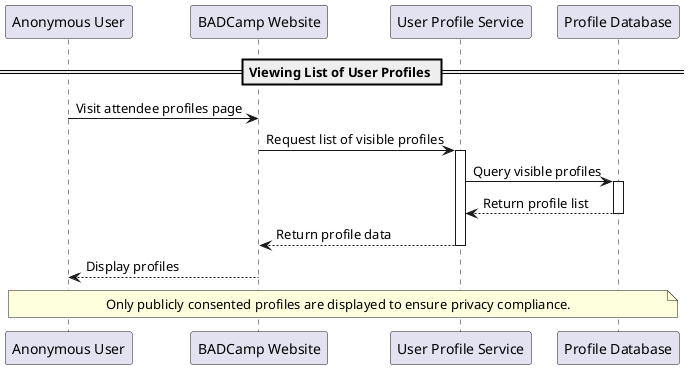 @startuml
participant "Anonymous User" as AU
participant "BADCamp Website" as BW
participant "User Profile Service" as UPS
participant "Profile Database" as PD

== Viewing List of User Profiles ==
AU -> BW: Visit attendee profiles page
BW -> UPS: Request list of visible profiles
activate UPS
UPS -> PD: Query visible profiles
activate PD
PD --> UPS: Return profile list
deactivate PD
UPS --> BW: Return profile data
deactivate UPS
BW --> AU: Display profiles

note over AU, PD: Only publicly consented profiles are displayed to ensure privacy compliance.

@enduml